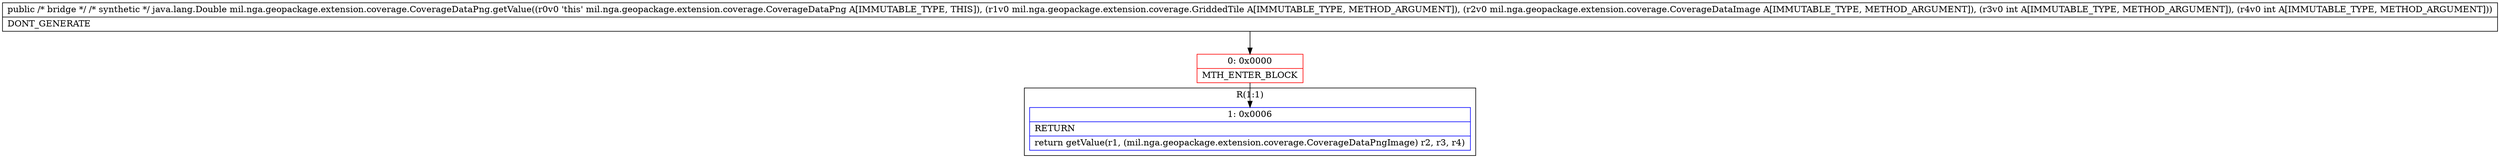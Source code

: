 digraph "CFG formil.nga.geopackage.extension.coverage.CoverageDataPng.getValue(Lmil\/nga\/geopackage\/extension\/coverage\/GriddedTile;Lmil\/nga\/geopackage\/extension\/coverage\/CoverageDataImage;II)Ljava\/lang\/Double;" {
subgraph cluster_Region_1369345340 {
label = "R(1:1)";
node [shape=record,color=blue];
Node_1 [shape=record,label="{1\:\ 0x0006|RETURN\l|return getValue(r1, (mil.nga.geopackage.extension.coverage.CoverageDataPngImage) r2, r3, r4)\l}"];
}
Node_0 [shape=record,color=red,label="{0\:\ 0x0000|MTH_ENTER_BLOCK\l}"];
MethodNode[shape=record,label="{public \/* bridge *\/ \/* synthetic *\/ java.lang.Double mil.nga.geopackage.extension.coverage.CoverageDataPng.getValue((r0v0 'this' mil.nga.geopackage.extension.coverage.CoverageDataPng A[IMMUTABLE_TYPE, THIS]), (r1v0 mil.nga.geopackage.extension.coverage.GriddedTile A[IMMUTABLE_TYPE, METHOD_ARGUMENT]), (r2v0 mil.nga.geopackage.extension.coverage.CoverageDataImage A[IMMUTABLE_TYPE, METHOD_ARGUMENT]), (r3v0 int A[IMMUTABLE_TYPE, METHOD_ARGUMENT]), (r4v0 int A[IMMUTABLE_TYPE, METHOD_ARGUMENT]))  | DONT_GENERATE\l}"];
MethodNode -> Node_0;
Node_0 -> Node_1;
}

